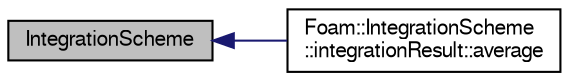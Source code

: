 digraph "IntegrationScheme"
{
  bgcolor="transparent";
  edge [fontname="FreeSans",fontsize="10",labelfontname="FreeSans",labelfontsize="10"];
  node [fontname="FreeSans",fontsize="10",shape=record];
  rankdir="LR";
  Node1 [label="IntegrationScheme",height=0.2,width=0.4,color="black", fillcolor="grey75", style="filled", fontcolor="black"];
  Node1 -> Node2 [dir="back",color="midnightblue",fontsize="10",style="solid",fontname="FreeSans"];
  Node2 [label="Foam::IntegrationScheme\l::integrationResult::average",height=0.2,width=0.4,color="black",URL="$a23850.html#a3b5fa8dba8538e7af9bd4312fe665b59",tooltip="Return access to the average for changing. "];
}
